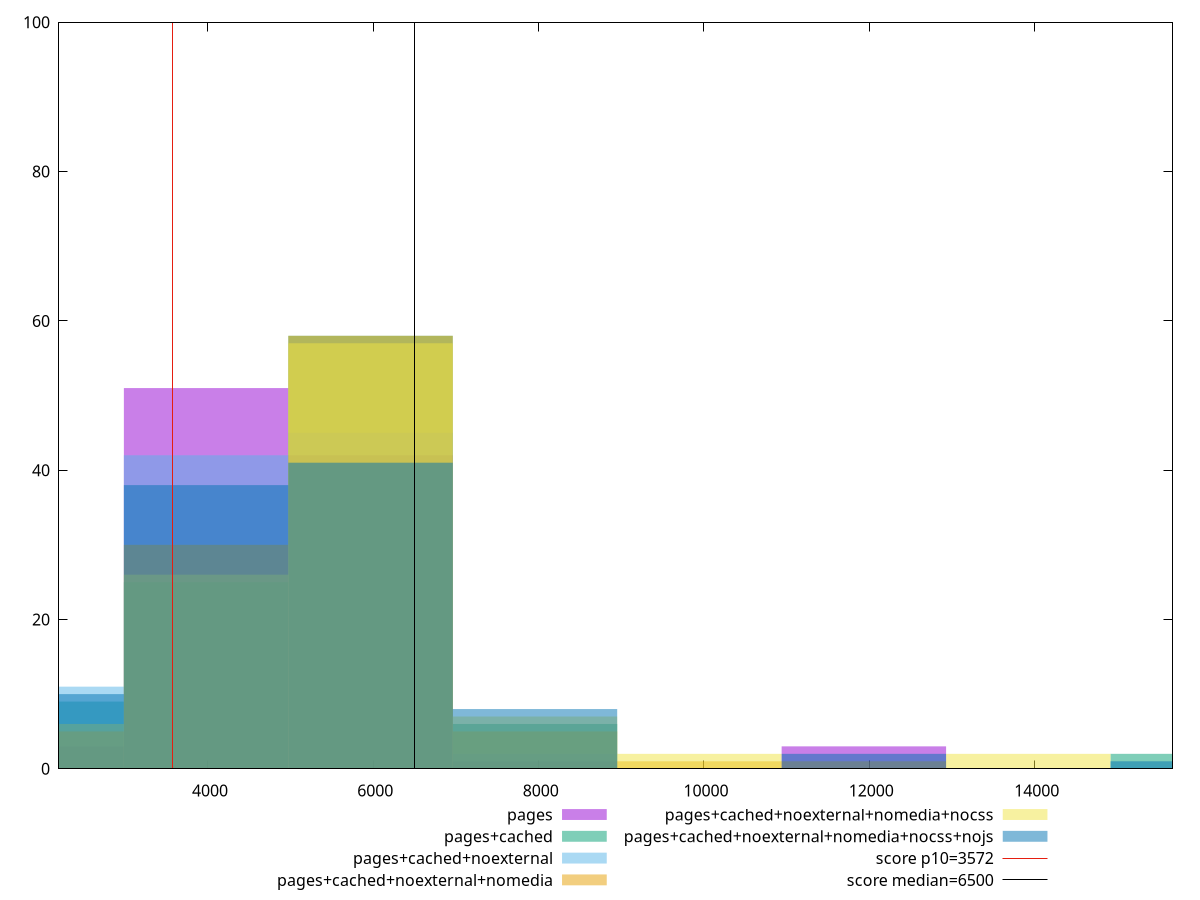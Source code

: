 reset

$pages <<EOF
5966.81886123634 42
3977.8792408242266 51
11933.63772247268 3
7955.758481648453 1
1988.9396204121133 3
EOF

$pagesCached <<EOF
5966.81886123634 58
1988.9396204121133 9
3977.8792408242266 25
7955.758481648453 6
15911.516963296906 2
EOF

$pagesCachedNoexternal <<EOF
3977.8792408242266 42
5966.81886123634 45
1988.9396204121133 11
7955.758481648453 2
EOF

$pagesCachedNoexternalNomedia <<EOF
5966.81886123634 58
3977.8792408242266 30
7955.758481648453 5
9944.698102060567 1
1988.9396204121133 5
11933.63772247268 1
EOF

$pagesCachedNoexternalNomediaNocss <<EOF
5966.81886123634 57
3977.8792408242266 26
1988.9396204121133 6
7955.758481648453 7
13922.577342884793 2
9944.698102060567 2
EOF

$pagesCachedNoexternalNomediaNocssNojs <<EOF
5966.81886123634 41
3977.8792408242266 38
1988.9396204121133 10
11933.63772247268 2
7955.758481648453 8
15911.516963296906 1
EOF

set key outside below
set boxwidth 1988.9396204121133
set xrange [2198.8225:15666.501]
set yrange [0:100]
set trange [0:100]
set style fill transparent solid 0.5 noborder

set parametric
set terminal svg size 640, 540 enhanced background rgb 'white'
set output "reprap/first-cpu-idle/comparison/histogram/all_raw.svg"

plot $pages title "pages" with boxes, \
     $pagesCached title "pages+cached" with boxes, \
     $pagesCachedNoexternal title "pages+cached+noexternal" with boxes, \
     $pagesCachedNoexternalNomedia title "pages+cached+noexternal+nomedia" with boxes, \
     $pagesCachedNoexternalNomediaNocss title "pages+cached+noexternal+nomedia+nocss" with boxes, \
     $pagesCachedNoexternalNomediaNocssNojs title "pages+cached+noexternal+nomedia+nocss+nojs" with boxes, \
     3572,t title "score p10=3572", \
     6500,t title "score median=6500"

reset
